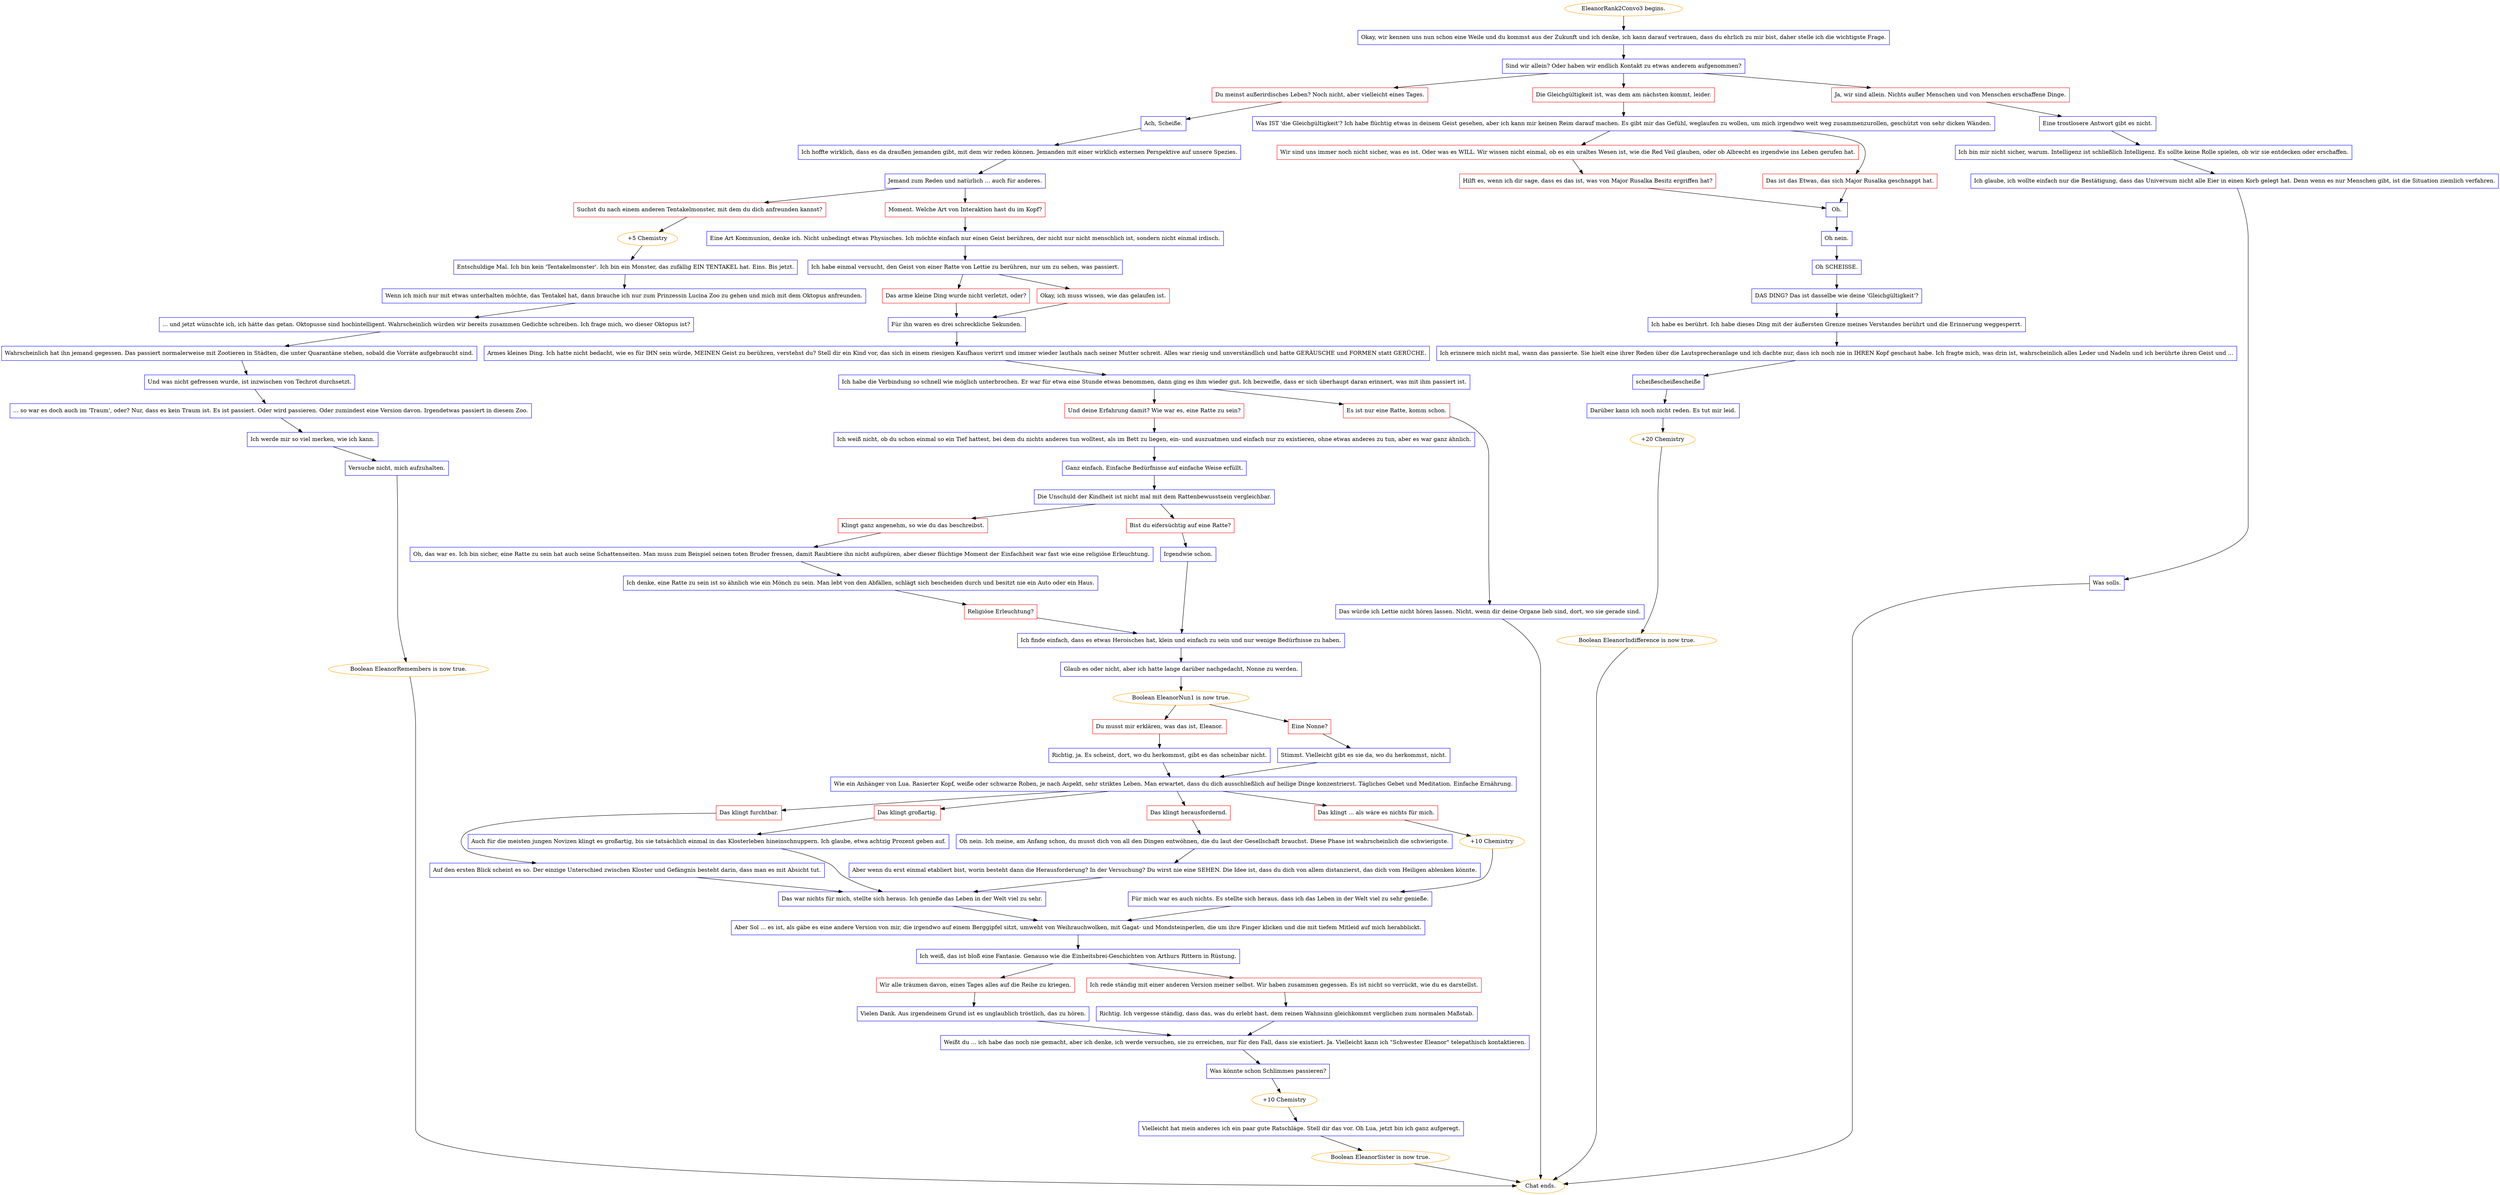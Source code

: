 digraph {
	"EleanorRank2Convo3 begins." [color=orange];
		"EleanorRank2Convo3 begins." -> j2756908921;
	j2756908921 [label="Okay, wir kennen uns nun schon eine Weile und du kommst aus der Zukunft und ich denke, ich kann darauf vertrauen, dass du ehrlich zu mir bist, daher stelle ich die wichtigste Frage.",shape=box,color=blue];
		j2756908921 -> j1628442460;
	j1628442460 [label="Sind wir allein? Oder haben wir endlich Kontakt zu etwas anderem aufgenommen?",shape=box,color=blue];
		j1628442460 -> j1792835325;
		j1628442460 -> j1631047052;
		j1628442460 -> j3783751479;
	j1792835325 [label="Du meinst außerirdisches Leben? Noch nicht, aber vielleicht eines Tages.",shape=box,color=red];
		j1792835325 -> j2624346255;
	j1631047052 [label="Die Gleichgültigkeit ist, was dem am nächsten kommt, leider.",shape=box,color=red];
		j1631047052 -> j3853071106;
	j3783751479 [label="Ja, wir sind allein. Nichts außer Menschen und von Menschen erschaffene Dinge.",shape=box,color=red];
		j3783751479 -> j762412843;
	j2624346255 [label="Ach, Scheiße.",shape=box,color=blue];
		j2624346255 -> j612280917;
	j3853071106 [label="Was IST 'die Gleichgültigkeit'? Ich habe flüchtig etwas in deinem Geist gesehen, aber ich kann mir keinen Reim darauf machen. Es gibt mir das Gefühl, weglaufen zu wollen, um mich irgendwo weit weg zusammenzurollen, geschützt von sehr dicken Wänden.",shape=box,color=blue];
		j3853071106 -> j3772791140;
		j3853071106 -> j1306717076;
	j762412843 [label="Eine trostlosere Antwort gibt es nicht.",shape=box,color=blue];
		j762412843 -> j4062797196;
	j612280917 [label="Ich hoffte wirklich, dass es da draußen jemanden gibt, mit dem wir reden können. Jemanden mit einer wirklich externen Perspektive auf unsere Spezies.",shape=box,color=blue];
		j612280917 -> j3120420903;
	j3772791140 [label="Wir sind uns immer noch nicht sicher, was es ist. Oder was es WILL. Wir wissen nicht einmal, ob es ein uraltes Wesen ist, wie die Red Veil glauben, oder ob Albrecht es irgendwie ins Leben gerufen hat.",shape=box,color=red];
		j3772791140 -> j1141282737;
	j1306717076 [label="Das ist das Etwas, das sich Major Rusalka geschnappt hat.",shape=box,color=red];
		j1306717076 -> j502826613;
	j4062797196 [label="Ich bin mir nicht sicher, warum. Intelligenz ist schließlich Intelligenz. Es sollte keine Rolle spielen, ob wir sie entdecken oder erschaffen.",shape=box,color=blue];
		j4062797196 -> j599128983;
	j3120420903 [label="Jemand zum Reden und natürlich ... auch für anderes.",shape=box,color=blue];
		j3120420903 -> j1699386171;
		j3120420903 -> j2054924665;
	j1141282737 [label="Hilft es, wenn ich dir sage, dass es das ist, was von Major Rusalka Besitz ergriffen hat?",shape=box,color=red];
		j1141282737 -> j502826613;
	j502826613 [label="Oh.",shape=box,color=blue];
		j502826613 -> j3432263732;
	j599128983 [label="Ich glaube, ich wollte einfach nur die Bestätigung, dass das Universum nicht alle Eier in einen Korb gelegt hat. Denn wenn es nur Menschen gibt, ist die Situation ziemlich verfahren.",shape=box,color=blue];
		j599128983 -> j2982427998;
	j1699386171 [label="Suchst du nach einem anderen Tentakelmonster, mit dem du dich anfreunden kannst?",shape=box,color=red];
		j1699386171 -> j1333390956;
	j2054924665 [label="Moment. Welche Art von Interaktion hast du im Kopf?",shape=box,color=red];
		j2054924665 -> j3392128574;
	j3432263732 [label="Oh nein.",shape=box,color=blue];
		j3432263732 -> j2641539109;
	j2982427998 [label="Was solls.",shape=box,color=blue];
		j2982427998 -> "Chat ends.";
	j1333390956 [label="+5 Chemistry",color=orange];
		j1333390956 -> j2049595316;
	j3392128574 [label="Eine Art Kommunion, denke ich. Nicht unbedingt etwas Physisches. Ich möchte einfach nur einen Geist berühren, der nicht nur nicht menschlich ist, sondern nicht einmal irdisch.",shape=box,color=blue];
		j3392128574 -> j3337420382;
	j2641539109 [label="Oh SCHEISSE.",shape=box,color=blue];
		j2641539109 -> j1827369565;
	"Chat ends." [color=orange];
	j2049595316 [label="Entschuldige Mal. Ich bin kein 'Tentakelmonster'. Ich bin ein Monster, das zufällig EIN TENTAKEL hat. Eins. Bis jetzt.",shape=box,color=blue];
		j2049595316 -> j2737209370;
	j3337420382 [label="Ich habe einmal versucht, den Geist von einer Ratte von Lettie zu berühren, nur um zu sehen, was passiert.",shape=box,color=blue];
		j3337420382 -> j764794598;
		j3337420382 -> j363573338;
	j1827369565 [label="DAS DING? Das ist dasselbe wie deine 'Gleichgültigkeit'?",shape=box,color=blue];
		j1827369565 -> j1289052083;
	j2737209370 [label="Wenn ich mich nur mit etwas unterhalten möchte, das Tentakel hat, dann brauche ich nur zum Prinzessin Lucina Zoo zu gehen und mich mit dem Oktopus anfreunden.",shape=box,color=blue];
		j2737209370 -> j3345221212;
	j764794598 [label="Das arme kleine Ding wurde nicht verletzt, oder?",shape=box,color=red];
		j764794598 -> j1081197470;
	j363573338 [label="Okay, ich muss wissen, wie das gelaufen ist.",shape=box,color=red];
		j363573338 -> j1081197470;
	j1289052083 [label="Ich habe es berührt. Ich habe dieses Ding mit der äußersten Grenze meines Verstandes berührt und die Erinnerung weggesperrt.",shape=box,color=blue];
		j1289052083 -> j2201324778;
	j3345221212 [label="... und jetzt wünschte ich, ich hätte das getan. Oktopusse sind hochintelligent. Wahrscheinlich würden wir bereits zusammen Gedichte schreiben. Ich frage mich, wo dieser Oktopus ist?",shape=box,color=blue];
		j3345221212 -> j2344164074;
	j1081197470 [label="Für ihn waren es drei schreckliche Sekunden.",shape=box,color=blue];
		j1081197470 -> j392315411;
	j2201324778 [label="Ich erinnere mich nicht mal, wann das passierte. Sie hielt eine ihrer Reden über die Lautsprecheranlage und ich dachte nur, dass ich noch nie in IHREN Kopf geschaut habe. Ich fragte mich, was drin ist, wahrscheinlich alles Leder und Nadeln und ich berührte ihren Geist und ...",shape=box,color=blue];
		j2201324778 -> j1912674807;
	j2344164074 [label="Wahrscheinlich hat ihn jemand gegessen. Das passiert normalerweise mit Zootieren in Städten, die unter Quarantäne stehen, sobald die Vorräte aufgebraucht sind.",shape=box,color=blue];
		j2344164074 -> j1650001361;
	j392315411 [label="Armes kleines Ding. Ich hatte nicht bedacht, wie es für IHN sein würde, MEINEN Geist zu berühren, verstehst du? Stell dir ein Kind vor, das sich in einem riesigen Kaufhaus verirrt und immer wieder lauthals nach seiner Mutter schreit. Alles war riesig und unverständlich und hatte GERÄUSCHE und FORMEN statt GERÜCHE.",shape=box,color=blue];
		j392315411 -> j3909608004;
	j1912674807 [label="scheißescheißescheiße",shape=box,color=blue];
		j1912674807 -> j2913664378;
	j1650001361 [label="Und was nicht gefressen wurde, ist inzwischen von Techrot durchsetzt.",shape=box,color=blue];
		j1650001361 -> j1113960993;
	j3909608004 [label="Ich habe die Verbindung so schnell wie möglich unterbrochen. Er war für etwa eine Stunde etwas benommen, dann ging es ihm wieder gut. Ich bezweifle, dass er sich überhaupt daran erinnert, was mit ihm passiert ist.",shape=box,color=blue];
		j3909608004 -> j115832837;
		j3909608004 -> j3315655363;
	j2913664378 [label="Darüber kann ich noch nicht reden. Es tut mir leid.",shape=box,color=blue];
		j2913664378 -> j4081317448;
	j1113960993 [label="... so war es doch auch im 'Traum', oder? Nur, dass es kein Traum ist. Es ist passiert. Oder wird passieren. Oder zumindest eine Version davon. Irgendetwas passiert in diesem Zoo.",shape=box,color=blue];
		j1113960993 -> j806288860;
	j115832837 [label="Und deine Erfahrung damit? Wie war es, eine Ratte zu sein?",shape=box,color=red];
		j115832837 -> j3171928085;
	j3315655363 [label="Es ist nur eine Ratte, komm schon.",shape=box,color=red];
		j3315655363 -> j3857019127;
	j4081317448 [label="+20 Chemistry",color=orange];
		j4081317448 -> j265674410;
	j806288860 [label="Ich werde mir so viel merken, wie ich kann.",shape=box,color=blue];
		j806288860 -> j3342160592;
	j3171928085 [label="Ich weiß nicht, ob du schon einmal so ein Tief hattest, bei dem du nichts anderes tun wolltest, als im Bett zu liegen, ein- und auszuatmen und einfach nur zu existieren, ohne etwas anderes zu tun, aber es war ganz ähnlich.",shape=box,color=blue];
		j3171928085 -> j4197247705;
	j3857019127 [label="Das würde ich Lettie nicht hören lassen. Nicht, wenn dir deine Organe lieb sind, dort, wo sie gerade sind.",shape=box,color=blue];
		j3857019127 -> "Chat ends.";
	j265674410 [label="Boolean EleanorIndifference is now true.",color=orange];
		j265674410 -> "Chat ends.";
	j3342160592 [label="Versuche nicht, mich aufzuhalten.",shape=box,color=blue];
		j3342160592 -> j2594043065;
	j4197247705 [label="Ganz einfach. Einfache Bedürfnisse auf einfache Weise erfüllt.",shape=box,color=blue];
		j4197247705 -> j3162613890;
	j2594043065 [label="Boolean EleanorRemembers is now true.",color=orange];
		j2594043065 -> "Chat ends.";
	j3162613890 [label="Die Unschuld der Kindheit ist nicht mal mit dem Rattenbewusstsein vergleichbar.",shape=box,color=blue];
		j3162613890 -> j1482925114;
		j3162613890 -> j1659708088;
	j1482925114 [label="Klingt ganz angenehm, so wie du das beschreibst.",shape=box,color=red];
		j1482925114 -> j179648404;
	j1659708088 [label="Bist du eifersüchtig auf eine Ratte?",shape=box,color=red];
		j1659708088 -> j1688558712;
	j179648404 [label="Oh, das war es. Ich bin sicher, eine Ratte zu sein hat auch seine Schattenseiten. Man muss zum Beispiel seinen toten Bruder fressen, damit Raubtiere ihn nicht aufspüren, aber dieser flüchtige Moment der Einfachheit war fast wie eine religiöse Erleuchtung.",shape=box,color=blue];
		j179648404 -> j2731185924;
	j1688558712 [label="Irgendwie schon.",shape=box,color=blue];
		j1688558712 -> j294590004;
	j2731185924 [label="Ich denke, eine Ratte zu sein ist so ähnlich wie ein Mönch zu sein. Man lebt von den Abfällen, schlägt sich bescheiden durch und besitzt nie ein Auto oder ein Haus.",shape=box,color=blue];
		j2731185924 -> j3713192677;
	j294590004 [label="Ich finde einfach, dass es etwas Heroisches hat, klein und einfach zu sein und nur wenige Bedürfnisse zu haben.",shape=box,color=blue];
		j294590004 -> j2481602586;
	j3713192677 [label="Religiöse Erleuchtung?",shape=box,color=red];
		j3713192677 -> j294590004;
	j2481602586 [label="Glaub es oder nicht, aber ich hatte lange darüber nachgedacht, Nonne zu werden.",shape=box,color=blue];
		j2481602586 -> j3959670094;
	j3959670094 [label="Boolean EleanorNun1 is now true.",color=orange];
		j3959670094 -> j3901119627;
		j3959670094 -> j3578781142;
	j3901119627 [label="Du musst mir erklären, was das ist, Eleanor.",shape=box,color=red];
		j3901119627 -> j4126194524;
	j3578781142 [label="Eine Nonne?",shape=box,color=red];
		j3578781142 -> j1238775738;
	j4126194524 [label="Richtig, ja. Es scheint, dort, wo du herkommst, gibt es das scheinbar nicht.",shape=box,color=blue];
		j4126194524 -> j1297224887;
	j1238775738 [label="Stimmt. Vielleicht gibt es sie da, wo du herkommst, nicht.",shape=box,color=blue];
		j1238775738 -> j1297224887;
	j1297224887 [label="Wie ein Anhänger von Lua. Rasierter Kopf, weiße oder schwarze Roben, je nach Aspekt, sehr striktes Leben. Man erwartet, dass du dich ausschließlich auf heilige Dinge konzentrierst. Tägliches Gebet und Meditation. Einfache Ernährung.",shape=box,color=blue];
		j1297224887 -> j852218009;
		j1297224887 -> j527009370;
		j1297224887 -> j3121773452;
		j1297224887 -> j956544119;
	j852218009 [label="Das klingt furchtbar.",shape=box,color=red];
		j852218009 -> j1050469709;
	j527009370 [label="Das klingt großartig.",shape=box,color=red];
		j527009370 -> j96291046;
	j3121773452 [label="Das klingt herausfordernd.",shape=box,color=red];
		j3121773452 -> j775552908;
	j956544119 [label="Das klingt ... als wäre es nichts für mich.",shape=box,color=red];
		j956544119 -> j2947695632;
	j1050469709 [label="Auf den ersten Blick scheint es so. Der einzige Unterschied zwischen Kloster und Gefängnis besteht darin, dass man es mit Absicht tut.",shape=box,color=blue];
		j1050469709 -> j2586486432;
	j96291046 [label="Auch für die meisten jungen Novizen klingt es großartig, bis sie tatsächlich einmal in das Klosterleben hineinschnuppern. Ich glaube, etwa achtzig Prozent geben auf.",shape=box,color=blue];
		j96291046 -> j2586486432;
	j775552908 [label="Oh nein. Ich meine, am Anfang schon, du musst dich von all den Dingen entwöhnen, die du laut der Gesellschaft brauchst. Diese Phase ist wahrscheinlich die schwierigste.",shape=box,color=blue];
		j775552908 -> j2757400926;
	j2947695632 [label="+10 Chemistry",color=orange];
		j2947695632 -> j2569743812;
	j2586486432 [label="Das war nichts für mich, stellte sich heraus. Ich genieße das Leben in der Welt viel zu sehr.",shape=box,color=blue];
		j2586486432 -> j3252724395;
	j2757400926 [label="Aber wenn du erst einmal etabliert bist, worin besteht dann die Herausforderung? In der Versuchung? Du wirst nie eine SEHEN. Die Idee ist, dass du dich von allem distanzierst, das dich vom Heiligen ablenken könnte.",shape=box,color=blue];
		j2757400926 -> j2586486432;
	j2569743812 [label="Für mich war es auch nichts. Es stellte sich heraus, dass ich das Leben in der Welt viel zu sehr genieße.",shape=box,color=blue];
		j2569743812 -> j3252724395;
	j3252724395 [label="Aber Sol ... es ist, als gäbe es eine andere Version von mir, die irgendwo auf einem Berggipfel sitzt, umweht von Weihrauchwolken, mit Gagat- und Mondsteinperlen, die um ihre Finger klicken und die mit tiefem Mitleid auf mich herabblickt.",shape=box,color=blue];
		j3252724395 -> j2680962428;
	j2680962428 [label="Ich weiß, das ist bloß eine Fantasie. Genauso wie die Einheitsbrei-Geschichten von Arthurs Rittern in Rüstung.",shape=box,color=blue];
		j2680962428 -> j97220863;
		j2680962428 -> j59568341;
	j97220863 [label="Wir alle träumen davon, eines Tages alles auf die Reihe zu kriegen.",shape=box,color=red];
		j97220863 -> j432758233;
	j59568341 [label="Ich rede ständig mit einer anderen Version meiner selbst. Wir haben zusammen gegessen. Es ist nicht so verrückt, wie du es darstellst.",shape=box,color=red];
		j59568341 -> j956428776;
	j432758233 [label="Vielen Dank. Aus irgendeinem Grund ist es unglaublich tröstlich, das zu hören.",shape=box,color=blue];
		j432758233 -> j639344217;
	j956428776 [label="Richtig. Ich vergesse ständig, dass das, was du erlebt hast, dem reinen Wahnsinn gleichkommt verglichen zum normalen Maßstab.",shape=box,color=blue];
		j956428776 -> j639344217;
	j639344217 [label="Weißt du ... ich habe das noch nie gemacht, aber ich denke, ich werde versuchen, sie zu erreichen, nur für den Fall, dass sie existiert. Ja. Vielleicht kann ich \"Schwester Eleanor\" telepathisch kontaktieren.",shape=box,color=blue];
		j639344217 -> j1039065505;
	j1039065505 [label="Was könnte schon Schlimmes passieren?",shape=box,color=blue];
		j1039065505 -> j1174420477;
	j1174420477 [label="+10 Chemistry",color=orange];
		j1174420477 -> j4176291691;
	j4176291691 [label="Vielleicht hat mein anderes ich ein paar gute Ratschläge. Stell dir das vor. Oh Lua, jetzt bin ich ganz aufgeregt.",shape=box,color=blue];
		j4176291691 -> j3982627706;
	j3982627706 [label="Boolean EleanorSister is now true.",color=orange];
		j3982627706 -> "Chat ends.";
}
